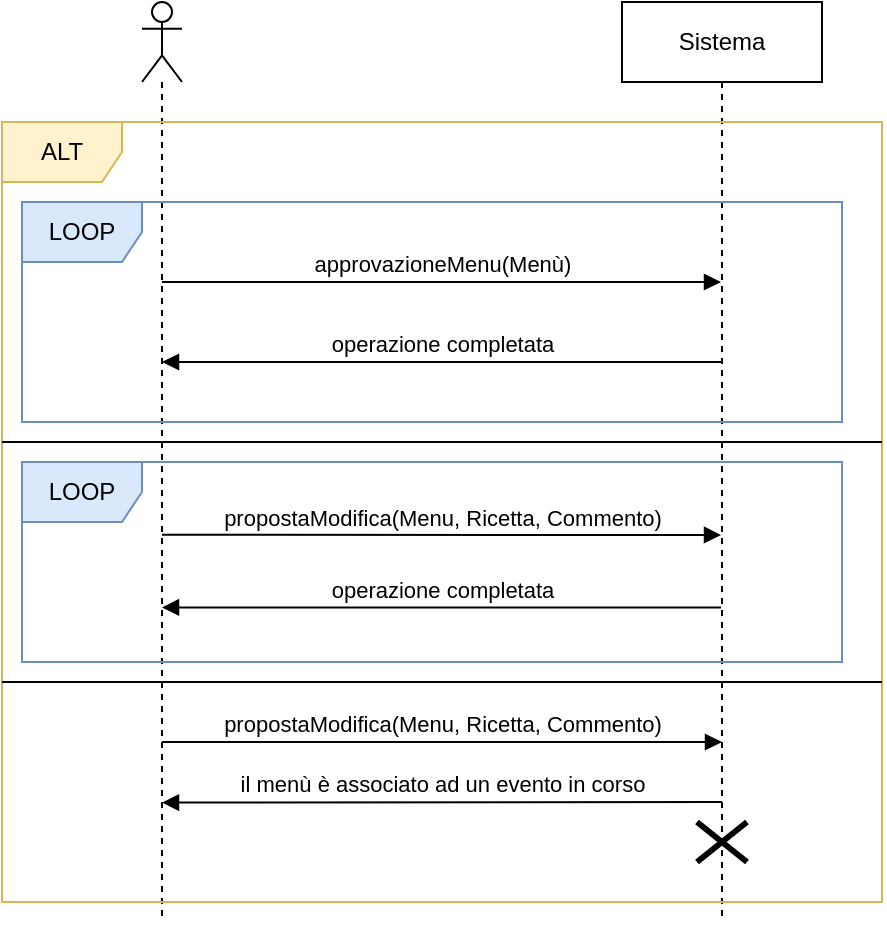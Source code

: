 <mxfile version="21.3.4" type="device">
  <diagram name="Page-1" id="MupfvHHFBMFo2o1cK1Xl">
    <mxGraphModel dx="954" dy="547" grid="1" gridSize="10" guides="1" tooltips="1" connect="1" arrows="1" fold="1" page="1" pageScale="1" pageWidth="827" pageHeight="1169" math="0" shadow="0">
      <root>
        <mxCell id="0" />
        <mxCell id="1" parent="0" />
        <mxCell id="FtzMLWEvTK-XO65rmCU0-1" value="" style="shape=umlLifeline;perimeter=lifelinePerimeter;whiteSpace=wrap;html=1;container=1;dropTarget=0;collapsible=0;recursiveResize=0;outlineConnect=0;portConstraint=eastwest;newEdgeStyle={&quot;edgeStyle&quot;:&quot;elbowEdgeStyle&quot;,&quot;elbow&quot;:&quot;vertical&quot;,&quot;curved&quot;:0,&quot;rounded&quot;:0};participant=umlActor;" vertex="1" parent="1">
          <mxGeometry x="230" y="60" width="20" height="460" as="geometry" />
        </mxCell>
        <mxCell id="FtzMLWEvTK-XO65rmCU0-2" value="Sistema" style="shape=umlLifeline;perimeter=lifelinePerimeter;whiteSpace=wrap;html=1;container=1;dropTarget=0;collapsible=0;recursiveResize=0;outlineConnect=0;portConstraint=eastwest;newEdgeStyle={&quot;edgeStyle&quot;:&quot;elbowEdgeStyle&quot;,&quot;elbow&quot;:&quot;vertical&quot;,&quot;curved&quot;:0,&quot;rounded&quot;:0};" vertex="1" parent="1">
          <mxGeometry x="470" y="60" width="100" height="460" as="geometry" />
        </mxCell>
        <mxCell id="FtzMLWEvTK-XO65rmCU0-3" value="ALT" style="shape=umlFrame;whiteSpace=wrap;html=1;pointerEvents=0;fillColor=#fff2cc;strokeColor=#d6b656;" vertex="1" parent="1">
          <mxGeometry x="160" y="120" width="440" height="390" as="geometry" />
        </mxCell>
        <mxCell id="FtzMLWEvTK-XO65rmCU0-4" value="" style="endArrow=none;endFill=0;endSize=12;html=1;rounded=0;" edge="1" parent="1">
          <mxGeometry width="160" relative="1" as="geometry">
            <mxPoint x="600" y="280" as="sourcePoint" />
            <mxPoint x="160" y="280" as="targetPoint" />
          </mxGeometry>
        </mxCell>
        <mxCell id="FtzMLWEvTK-XO65rmCU0-7" value="" style="endArrow=none;endFill=0;endSize=12;html=1;rounded=0;" edge="1" parent="1">
          <mxGeometry width="160" relative="1" as="geometry">
            <mxPoint x="600" y="400" as="sourcePoint" />
            <mxPoint x="160" y="400" as="targetPoint" />
          </mxGeometry>
        </mxCell>
        <mxCell id="FtzMLWEvTK-XO65rmCU0-10" value="" style="group" vertex="1" connectable="0" parent="1">
          <mxGeometry x="170" y="160" width="410" height="110" as="geometry" />
        </mxCell>
        <mxCell id="FtzMLWEvTK-XO65rmCU0-6" value="LOOP" style="shape=umlFrame;whiteSpace=wrap;html=1;pointerEvents=0;fillColor=#dae8fc;strokeColor=#6c8ebf;" vertex="1" parent="FtzMLWEvTK-XO65rmCU0-10">
          <mxGeometry width="410" height="110" as="geometry" />
        </mxCell>
        <mxCell id="FtzMLWEvTK-XO65rmCU0-8" value="approvazioneMenu(Menù)" style="html=1;verticalAlign=bottom;endArrow=block;edgeStyle=elbowEdgeStyle;elbow=vertical;curved=0;rounded=0;" edge="1" parent="FtzMLWEvTK-XO65rmCU0-10" target="FtzMLWEvTK-XO65rmCU0-2">
          <mxGeometry width="80" relative="1" as="geometry">
            <mxPoint x="70" y="40" as="sourcePoint" />
            <mxPoint x="150" y="40" as="targetPoint" />
          </mxGeometry>
        </mxCell>
        <mxCell id="FtzMLWEvTK-XO65rmCU0-9" value="operazione completata" style="html=1;verticalAlign=bottom;endArrow=block;edgeStyle=elbowEdgeStyle;elbow=vertical;curved=0;rounded=0;" edge="1" parent="FtzMLWEvTK-XO65rmCU0-10" source="FtzMLWEvTK-XO65rmCU0-2" target="FtzMLWEvTK-XO65rmCU0-1">
          <mxGeometry width="80" relative="1" as="geometry">
            <mxPoint x="200" y="120" as="sourcePoint" />
            <mxPoint x="280" y="120" as="targetPoint" />
            <Array as="points">
              <mxPoint x="240" y="80" />
            </Array>
          </mxGeometry>
        </mxCell>
        <mxCell id="FtzMLWEvTK-XO65rmCU0-11" value="" style="group" vertex="1" connectable="0" parent="1">
          <mxGeometry x="170" y="290" width="410" height="100" as="geometry" />
        </mxCell>
        <mxCell id="FtzMLWEvTK-XO65rmCU0-12" value="LOOP" style="shape=umlFrame;whiteSpace=wrap;html=1;pointerEvents=0;fillColor=#dae8fc;strokeColor=#6c8ebf;" vertex="1" parent="FtzMLWEvTK-XO65rmCU0-11">
          <mxGeometry width="410" height="100" as="geometry" />
        </mxCell>
        <mxCell id="FtzMLWEvTK-XO65rmCU0-13" value="propostaModifica(Menu, Ricetta, Commento)" style="html=1;verticalAlign=bottom;endArrow=block;edgeStyle=elbowEdgeStyle;elbow=vertical;curved=0;rounded=0;" edge="1" parent="FtzMLWEvTK-XO65rmCU0-11" target="FtzMLWEvTK-XO65rmCU0-2">
          <mxGeometry width="80" relative="1" as="geometry">
            <mxPoint x="70" y="36.364" as="sourcePoint" />
            <mxPoint x="150" y="36.364" as="targetPoint" />
          </mxGeometry>
        </mxCell>
        <mxCell id="FtzMLWEvTK-XO65rmCU0-14" value="operazione completata" style="html=1;verticalAlign=bottom;endArrow=none;edgeStyle=elbowEdgeStyle;elbow=vertical;curved=0;rounded=0;endFill=0;startArrow=block;startFill=1;" edge="1" parent="1" source="FtzMLWEvTK-XO65rmCU0-1" target="FtzMLWEvTK-XO65rmCU0-2">
          <mxGeometry width="80" relative="1" as="geometry">
            <mxPoint x="370" y="399.091" as="sourcePoint" />
            <mxPoint x="450" y="399.091" as="targetPoint" />
            <Array as="points">
              <mxPoint x="410" y="362.727" />
            </Array>
          </mxGeometry>
        </mxCell>
        <mxCell id="FtzMLWEvTK-XO65rmCU0-15" value="propostaModifica(Menu, Ricetta, Commento)" style="html=1;verticalAlign=bottom;endArrow=block;edgeStyle=elbowEdgeStyle;elbow=vertical;curved=0;rounded=0;" edge="1" parent="1">
          <mxGeometry width="80" relative="1" as="geometry">
            <mxPoint x="240" y="430" as="sourcePoint" />
            <mxPoint x="520" y="429.636" as="targetPoint" />
          </mxGeometry>
        </mxCell>
        <mxCell id="FtzMLWEvTK-XO65rmCU0-16" value="il menù è associato ad un evento in corso" style="html=1;verticalAlign=bottom;endArrow=none;edgeStyle=elbowEdgeStyle;elbow=vertical;curved=0;rounded=0;endFill=0;startArrow=block;startFill=1;" edge="1" parent="1">
          <mxGeometry width="80" relative="1" as="geometry">
            <mxPoint x="240" y="460.27" as="sourcePoint" />
            <mxPoint x="520" y="460.27" as="targetPoint" />
            <Array as="points">
              <mxPoint x="410" y="459.997" />
            </Array>
          </mxGeometry>
        </mxCell>
        <mxCell id="FtzMLWEvTK-XO65rmCU0-17" value="" style="shape=umlDestroy;whiteSpace=wrap;html=1;strokeWidth=3;targetShapes=umlLifeline;" vertex="1" parent="1">
          <mxGeometry x="507.5" y="470" width="25" height="20" as="geometry" />
        </mxCell>
      </root>
    </mxGraphModel>
  </diagram>
</mxfile>
